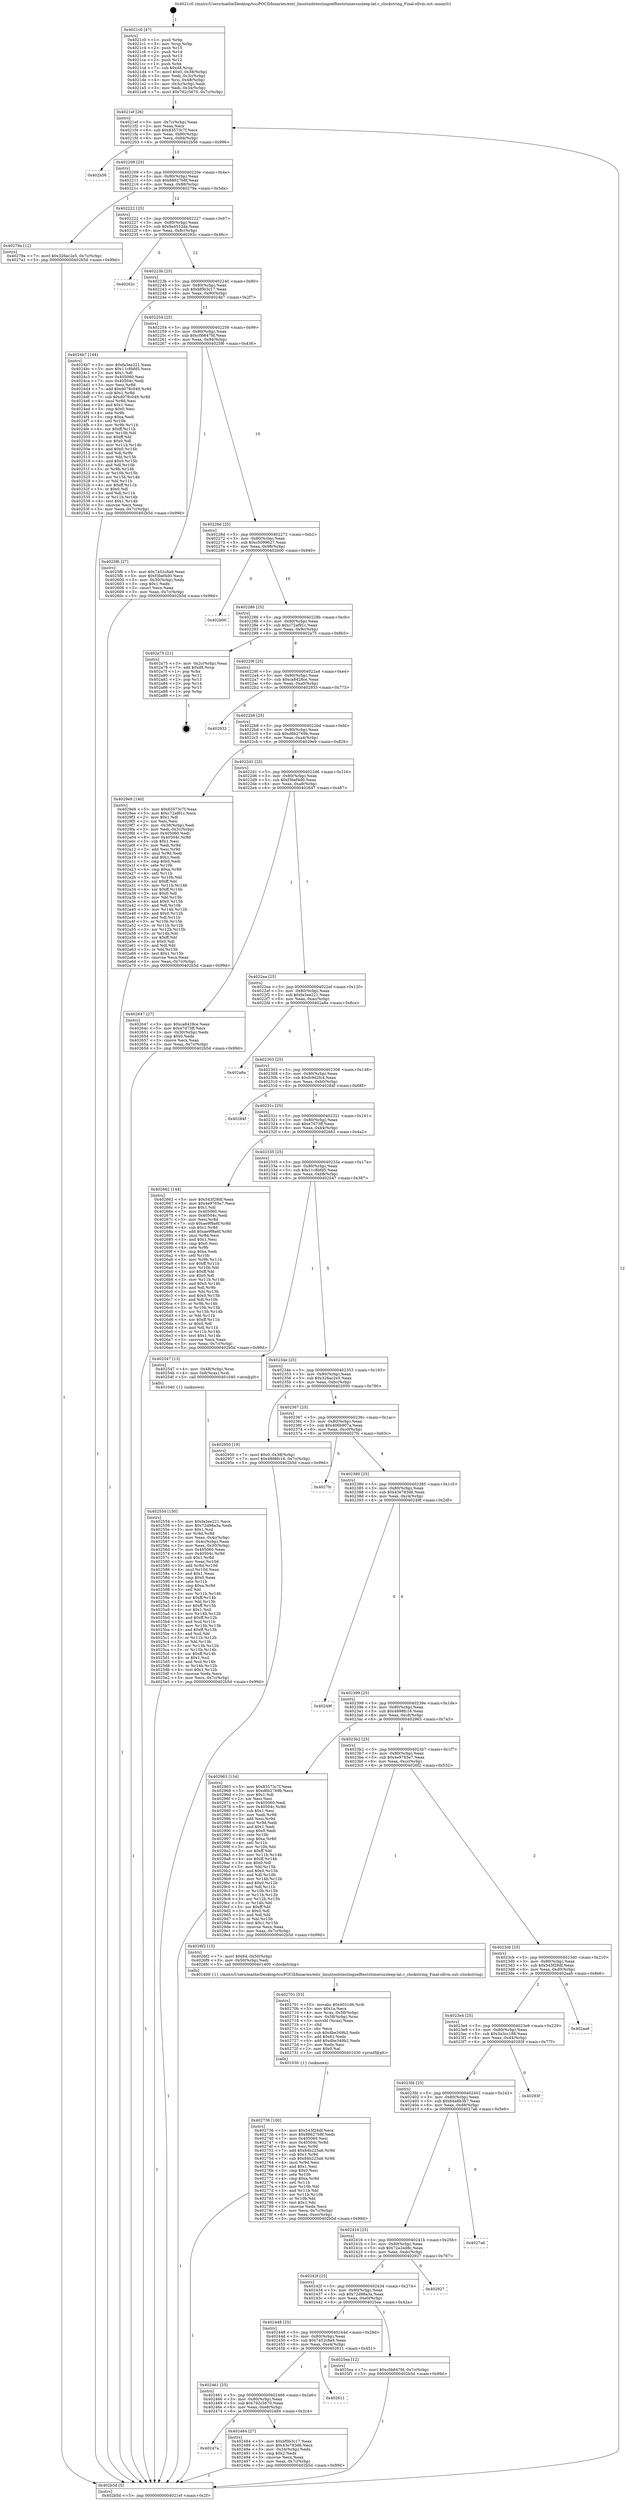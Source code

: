 digraph "0x4021c0" {
  label = "0x4021c0 (/mnt/c/Users/mathe/Desktop/tcc/POCII/binaries/extr_linuxtoolstestingselfteststimersnsleep-lat.c_clockstring_Final-ollvm.out::main(0))"
  labelloc = "t"
  node[shape=record]

  Entry [label="",width=0.3,height=0.3,shape=circle,fillcolor=black,style=filled]
  "0x4021ef" [label="{
     0x4021ef [26]\l
     | [instrs]\l
     &nbsp;&nbsp;0x4021ef \<+3\>: mov -0x7c(%rbp),%eax\l
     &nbsp;&nbsp;0x4021f2 \<+2\>: mov %eax,%ecx\l
     &nbsp;&nbsp;0x4021f4 \<+6\>: sub $0x83573c7f,%ecx\l
     &nbsp;&nbsp;0x4021fa \<+3\>: mov %eax,-0x80(%rbp)\l
     &nbsp;&nbsp;0x4021fd \<+6\>: mov %ecx,-0x84(%rbp)\l
     &nbsp;&nbsp;0x402203 \<+6\>: je 0000000000402b56 \<main+0x996\>\l
  }"]
  "0x402b56" [label="{
     0x402b56\l
  }", style=dashed]
  "0x402209" [label="{
     0x402209 [25]\l
     | [instrs]\l
     &nbsp;&nbsp;0x402209 \<+5\>: jmp 000000000040220e \<main+0x4e\>\l
     &nbsp;&nbsp;0x40220e \<+3\>: mov -0x80(%rbp),%eax\l
     &nbsp;&nbsp;0x402211 \<+5\>: sub $0x88627b8f,%eax\l
     &nbsp;&nbsp;0x402216 \<+6\>: mov %eax,-0x88(%rbp)\l
     &nbsp;&nbsp;0x40221c \<+6\>: je 000000000040279a \<main+0x5da\>\l
  }"]
  Exit [label="",width=0.3,height=0.3,shape=circle,fillcolor=black,style=filled,peripheries=2]
  "0x40279a" [label="{
     0x40279a [12]\l
     | [instrs]\l
     &nbsp;&nbsp;0x40279a \<+7\>: movl $0x326ac2e5,-0x7c(%rbp)\l
     &nbsp;&nbsp;0x4027a1 \<+5\>: jmp 0000000000402b5d \<main+0x99d\>\l
  }"]
  "0x402222" [label="{
     0x402222 [25]\l
     | [instrs]\l
     &nbsp;&nbsp;0x402222 \<+5\>: jmp 0000000000402227 \<main+0x67\>\l
     &nbsp;&nbsp;0x402227 \<+3\>: mov -0x80(%rbp),%eax\l
     &nbsp;&nbsp;0x40222a \<+5\>: sub $0x9a4552da,%eax\l
     &nbsp;&nbsp;0x40222f \<+6\>: mov %eax,-0x8c(%rbp)\l
     &nbsp;&nbsp;0x402235 \<+6\>: je 000000000040262c \<main+0x46c\>\l
  }"]
  "0x402736" [label="{
     0x402736 [100]\l
     | [instrs]\l
     &nbsp;&nbsp;0x402736 \<+5\>: mov $0x543f28df,%ecx\l
     &nbsp;&nbsp;0x40273b \<+5\>: mov $0x88627b8f,%edx\l
     &nbsp;&nbsp;0x402740 \<+7\>: mov 0x405060,%esi\l
     &nbsp;&nbsp;0x402747 \<+8\>: mov 0x40504c,%r8d\l
     &nbsp;&nbsp;0x40274f \<+3\>: mov %esi,%r9d\l
     &nbsp;&nbsp;0x402752 \<+7\>: add $0x84b225a6,%r9d\l
     &nbsp;&nbsp;0x402759 \<+4\>: sub $0x1,%r9d\l
     &nbsp;&nbsp;0x40275d \<+7\>: sub $0x84b225a6,%r9d\l
     &nbsp;&nbsp;0x402764 \<+4\>: imul %r9d,%esi\l
     &nbsp;&nbsp;0x402768 \<+3\>: and $0x1,%esi\l
     &nbsp;&nbsp;0x40276b \<+3\>: cmp $0x0,%esi\l
     &nbsp;&nbsp;0x40276e \<+4\>: sete %r10b\l
     &nbsp;&nbsp;0x402772 \<+4\>: cmp $0xa,%r8d\l
     &nbsp;&nbsp;0x402776 \<+4\>: setl %r11b\l
     &nbsp;&nbsp;0x40277a \<+3\>: mov %r10b,%bl\l
     &nbsp;&nbsp;0x40277d \<+3\>: and %r11b,%bl\l
     &nbsp;&nbsp;0x402780 \<+3\>: xor %r11b,%r10b\l
     &nbsp;&nbsp;0x402783 \<+3\>: or %r10b,%bl\l
     &nbsp;&nbsp;0x402786 \<+3\>: test $0x1,%bl\l
     &nbsp;&nbsp;0x402789 \<+3\>: cmovne %edx,%ecx\l
     &nbsp;&nbsp;0x40278c \<+3\>: mov %ecx,-0x7c(%rbp)\l
     &nbsp;&nbsp;0x40278f \<+6\>: mov %eax,-0xec(%rbp)\l
     &nbsp;&nbsp;0x402795 \<+5\>: jmp 0000000000402b5d \<main+0x99d\>\l
  }"]
  "0x40262c" [label="{
     0x40262c\l
  }", style=dashed]
  "0x40223b" [label="{
     0x40223b [25]\l
     | [instrs]\l
     &nbsp;&nbsp;0x40223b \<+5\>: jmp 0000000000402240 \<main+0x80\>\l
     &nbsp;&nbsp;0x402240 \<+3\>: mov -0x80(%rbp),%eax\l
     &nbsp;&nbsp;0x402243 \<+5\>: sub $0xbf0b3c17,%eax\l
     &nbsp;&nbsp;0x402248 \<+6\>: mov %eax,-0x90(%rbp)\l
     &nbsp;&nbsp;0x40224e \<+6\>: je 00000000004024b7 \<main+0x2f7\>\l
  }"]
  "0x402701" [label="{
     0x402701 [53]\l
     | [instrs]\l
     &nbsp;&nbsp;0x402701 \<+10\>: movabs $0x4031d6,%rdi\l
     &nbsp;&nbsp;0x40270b \<+5\>: mov $0x1a,%ecx\l
     &nbsp;&nbsp;0x402710 \<+4\>: mov %rax,-0x58(%rbp)\l
     &nbsp;&nbsp;0x402714 \<+4\>: mov -0x58(%rbp),%rax\l
     &nbsp;&nbsp;0x402718 \<+3\>: movsbl (%rax),%eax\l
     &nbsp;&nbsp;0x40271b \<+1\>: cltd\l
     &nbsp;&nbsp;0x40271c \<+2\>: idiv %ecx\l
     &nbsp;&nbsp;0x40271e \<+6\>: sub $0xdbe349b2,%edx\l
     &nbsp;&nbsp;0x402724 \<+3\>: add $0x61,%edx\l
     &nbsp;&nbsp;0x402727 \<+6\>: add $0xdbe349b2,%edx\l
     &nbsp;&nbsp;0x40272d \<+2\>: mov %edx,%esi\l
     &nbsp;&nbsp;0x40272f \<+2\>: mov $0x0,%al\l
     &nbsp;&nbsp;0x402731 \<+5\>: call 0000000000401030 \<printf@plt\>\l
     | [calls]\l
     &nbsp;&nbsp;0x401030 \{1\} (unknown)\l
  }"]
  "0x4024b7" [label="{
     0x4024b7 [144]\l
     | [instrs]\l
     &nbsp;&nbsp;0x4024b7 \<+5\>: mov $0xfa3ee221,%eax\l
     &nbsp;&nbsp;0x4024bc \<+5\>: mov $0x11c8bfd5,%ecx\l
     &nbsp;&nbsp;0x4024c1 \<+2\>: mov $0x1,%dl\l
     &nbsp;&nbsp;0x4024c3 \<+7\>: mov 0x405060,%esi\l
     &nbsp;&nbsp;0x4024ca \<+7\>: mov 0x40504c,%edi\l
     &nbsp;&nbsp;0x4024d1 \<+3\>: mov %esi,%r8d\l
     &nbsp;&nbsp;0x4024d4 \<+7\>: add $0xd078c049,%r8d\l
     &nbsp;&nbsp;0x4024db \<+4\>: sub $0x1,%r8d\l
     &nbsp;&nbsp;0x4024df \<+7\>: sub $0xd078c049,%r8d\l
     &nbsp;&nbsp;0x4024e6 \<+4\>: imul %r8d,%esi\l
     &nbsp;&nbsp;0x4024ea \<+3\>: and $0x1,%esi\l
     &nbsp;&nbsp;0x4024ed \<+3\>: cmp $0x0,%esi\l
     &nbsp;&nbsp;0x4024f0 \<+4\>: sete %r9b\l
     &nbsp;&nbsp;0x4024f4 \<+3\>: cmp $0xa,%edi\l
     &nbsp;&nbsp;0x4024f7 \<+4\>: setl %r10b\l
     &nbsp;&nbsp;0x4024fb \<+3\>: mov %r9b,%r11b\l
     &nbsp;&nbsp;0x4024fe \<+4\>: xor $0xff,%r11b\l
     &nbsp;&nbsp;0x402502 \<+3\>: mov %r10b,%bl\l
     &nbsp;&nbsp;0x402505 \<+3\>: xor $0xff,%bl\l
     &nbsp;&nbsp;0x402508 \<+3\>: xor $0x0,%dl\l
     &nbsp;&nbsp;0x40250b \<+3\>: mov %r11b,%r14b\l
     &nbsp;&nbsp;0x40250e \<+4\>: and $0x0,%r14b\l
     &nbsp;&nbsp;0x402512 \<+3\>: and %dl,%r9b\l
     &nbsp;&nbsp;0x402515 \<+3\>: mov %bl,%r15b\l
     &nbsp;&nbsp;0x402518 \<+4\>: and $0x0,%r15b\l
     &nbsp;&nbsp;0x40251c \<+3\>: and %dl,%r10b\l
     &nbsp;&nbsp;0x40251f \<+3\>: or %r9b,%r14b\l
     &nbsp;&nbsp;0x402522 \<+3\>: or %r10b,%r15b\l
     &nbsp;&nbsp;0x402525 \<+3\>: xor %r15b,%r14b\l
     &nbsp;&nbsp;0x402528 \<+3\>: or %bl,%r11b\l
     &nbsp;&nbsp;0x40252b \<+4\>: xor $0xff,%r11b\l
     &nbsp;&nbsp;0x40252f \<+3\>: or $0x0,%dl\l
     &nbsp;&nbsp;0x402532 \<+3\>: and %dl,%r11b\l
     &nbsp;&nbsp;0x402535 \<+3\>: or %r11b,%r14b\l
     &nbsp;&nbsp;0x402538 \<+4\>: test $0x1,%r14b\l
     &nbsp;&nbsp;0x40253c \<+3\>: cmovne %ecx,%eax\l
     &nbsp;&nbsp;0x40253f \<+3\>: mov %eax,-0x7c(%rbp)\l
     &nbsp;&nbsp;0x402542 \<+5\>: jmp 0000000000402b5d \<main+0x99d\>\l
  }"]
  "0x402254" [label="{
     0x402254 [25]\l
     | [instrs]\l
     &nbsp;&nbsp;0x402254 \<+5\>: jmp 0000000000402259 \<main+0x99\>\l
     &nbsp;&nbsp;0x402259 \<+3\>: mov -0x80(%rbp),%eax\l
     &nbsp;&nbsp;0x40225c \<+5\>: sub $0xc0b647fd,%eax\l
     &nbsp;&nbsp;0x402261 \<+6\>: mov %eax,-0x94(%rbp)\l
     &nbsp;&nbsp;0x402267 \<+6\>: je 00000000004025f6 \<main+0x436\>\l
  }"]
  "0x402554" [label="{
     0x402554 [150]\l
     | [instrs]\l
     &nbsp;&nbsp;0x402554 \<+5\>: mov $0xfa3ee221,%ecx\l
     &nbsp;&nbsp;0x402559 \<+5\>: mov $0x72d98a3a,%edx\l
     &nbsp;&nbsp;0x40255e \<+3\>: mov $0x1,%sil\l
     &nbsp;&nbsp;0x402561 \<+3\>: xor %r8d,%r8d\l
     &nbsp;&nbsp;0x402564 \<+3\>: mov %eax,-0x4c(%rbp)\l
     &nbsp;&nbsp;0x402567 \<+3\>: mov -0x4c(%rbp),%eax\l
     &nbsp;&nbsp;0x40256a \<+3\>: mov %eax,-0x30(%rbp)\l
     &nbsp;&nbsp;0x40256d \<+7\>: mov 0x405060,%eax\l
     &nbsp;&nbsp;0x402574 \<+8\>: mov 0x40504c,%r9d\l
     &nbsp;&nbsp;0x40257c \<+4\>: sub $0x1,%r8d\l
     &nbsp;&nbsp;0x402580 \<+3\>: mov %eax,%r10d\l
     &nbsp;&nbsp;0x402583 \<+3\>: add %r8d,%r10d\l
     &nbsp;&nbsp;0x402586 \<+4\>: imul %r10d,%eax\l
     &nbsp;&nbsp;0x40258a \<+3\>: and $0x1,%eax\l
     &nbsp;&nbsp;0x40258d \<+3\>: cmp $0x0,%eax\l
     &nbsp;&nbsp;0x402590 \<+4\>: sete %r11b\l
     &nbsp;&nbsp;0x402594 \<+4\>: cmp $0xa,%r9d\l
     &nbsp;&nbsp;0x402598 \<+3\>: setl %bl\l
     &nbsp;&nbsp;0x40259b \<+3\>: mov %r11b,%r14b\l
     &nbsp;&nbsp;0x40259e \<+4\>: xor $0xff,%r14b\l
     &nbsp;&nbsp;0x4025a2 \<+3\>: mov %bl,%r15b\l
     &nbsp;&nbsp;0x4025a5 \<+4\>: xor $0xff,%r15b\l
     &nbsp;&nbsp;0x4025a9 \<+4\>: xor $0x1,%sil\l
     &nbsp;&nbsp;0x4025ad \<+3\>: mov %r14b,%r12b\l
     &nbsp;&nbsp;0x4025b0 \<+4\>: and $0xff,%r12b\l
     &nbsp;&nbsp;0x4025b4 \<+3\>: and %sil,%r11b\l
     &nbsp;&nbsp;0x4025b7 \<+3\>: mov %r15b,%r13b\l
     &nbsp;&nbsp;0x4025ba \<+4\>: and $0xff,%r13b\l
     &nbsp;&nbsp;0x4025be \<+3\>: and %sil,%bl\l
     &nbsp;&nbsp;0x4025c1 \<+3\>: or %r11b,%r12b\l
     &nbsp;&nbsp;0x4025c4 \<+3\>: or %bl,%r13b\l
     &nbsp;&nbsp;0x4025c7 \<+3\>: xor %r13b,%r12b\l
     &nbsp;&nbsp;0x4025ca \<+3\>: or %r15b,%r14b\l
     &nbsp;&nbsp;0x4025cd \<+4\>: xor $0xff,%r14b\l
     &nbsp;&nbsp;0x4025d1 \<+4\>: or $0x1,%sil\l
     &nbsp;&nbsp;0x4025d5 \<+3\>: and %sil,%r14b\l
     &nbsp;&nbsp;0x4025d8 \<+3\>: or %r14b,%r12b\l
     &nbsp;&nbsp;0x4025db \<+4\>: test $0x1,%r12b\l
     &nbsp;&nbsp;0x4025df \<+3\>: cmovne %edx,%ecx\l
     &nbsp;&nbsp;0x4025e2 \<+3\>: mov %ecx,-0x7c(%rbp)\l
     &nbsp;&nbsp;0x4025e5 \<+5\>: jmp 0000000000402b5d \<main+0x99d\>\l
  }"]
  "0x4025f6" [label="{
     0x4025f6 [27]\l
     | [instrs]\l
     &nbsp;&nbsp;0x4025f6 \<+5\>: mov $0x7452c8a9,%eax\l
     &nbsp;&nbsp;0x4025fb \<+5\>: mov $0xf3bef4d0,%ecx\l
     &nbsp;&nbsp;0x402600 \<+3\>: mov -0x30(%rbp),%edx\l
     &nbsp;&nbsp;0x402603 \<+3\>: cmp $0x1,%edx\l
     &nbsp;&nbsp;0x402606 \<+3\>: cmovl %ecx,%eax\l
     &nbsp;&nbsp;0x402609 \<+3\>: mov %eax,-0x7c(%rbp)\l
     &nbsp;&nbsp;0x40260c \<+5\>: jmp 0000000000402b5d \<main+0x99d\>\l
  }"]
  "0x40226d" [label="{
     0x40226d [25]\l
     | [instrs]\l
     &nbsp;&nbsp;0x40226d \<+5\>: jmp 0000000000402272 \<main+0xb2\>\l
     &nbsp;&nbsp;0x402272 \<+3\>: mov -0x80(%rbp),%eax\l
     &nbsp;&nbsp;0x402275 \<+5\>: sub $0xc5099627,%eax\l
     &nbsp;&nbsp;0x40227a \<+6\>: mov %eax,-0x98(%rbp)\l
     &nbsp;&nbsp;0x402280 \<+6\>: je 0000000000402b00 \<main+0x940\>\l
  }"]
  "0x4021c0" [label="{
     0x4021c0 [47]\l
     | [instrs]\l
     &nbsp;&nbsp;0x4021c0 \<+1\>: push %rbp\l
     &nbsp;&nbsp;0x4021c1 \<+3\>: mov %rsp,%rbp\l
     &nbsp;&nbsp;0x4021c4 \<+2\>: push %r15\l
     &nbsp;&nbsp;0x4021c6 \<+2\>: push %r14\l
     &nbsp;&nbsp;0x4021c8 \<+2\>: push %r13\l
     &nbsp;&nbsp;0x4021ca \<+2\>: push %r12\l
     &nbsp;&nbsp;0x4021cc \<+1\>: push %rbx\l
     &nbsp;&nbsp;0x4021cd \<+7\>: sub $0xd8,%rsp\l
     &nbsp;&nbsp;0x4021d4 \<+7\>: movl $0x0,-0x38(%rbp)\l
     &nbsp;&nbsp;0x4021db \<+3\>: mov %edi,-0x3c(%rbp)\l
     &nbsp;&nbsp;0x4021de \<+4\>: mov %rsi,-0x48(%rbp)\l
     &nbsp;&nbsp;0x4021e2 \<+3\>: mov -0x3c(%rbp),%edi\l
     &nbsp;&nbsp;0x4021e5 \<+3\>: mov %edi,-0x34(%rbp)\l
     &nbsp;&nbsp;0x4021e8 \<+7\>: movl $0x792c5670,-0x7c(%rbp)\l
  }"]
  "0x402b00" [label="{
     0x402b00\l
  }", style=dashed]
  "0x402286" [label="{
     0x402286 [25]\l
     | [instrs]\l
     &nbsp;&nbsp;0x402286 \<+5\>: jmp 000000000040228b \<main+0xcb\>\l
     &nbsp;&nbsp;0x40228b \<+3\>: mov -0x80(%rbp),%eax\l
     &nbsp;&nbsp;0x40228e \<+5\>: sub $0xc72af91c,%eax\l
     &nbsp;&nbsp;0x402293 \<+6\>: mov %eax,-0x9c(%rbp)\l
     &nbsp;&nbsp;0x402299 \<+6\>: je 0000000000402a75 \<main+0x8b5\>\l
  }"]
  "0x402b5d" [label="{
     0x402b5d [5]\l
     | [instrs]\l
     &nbsp;&nbsp;0x402b5d \<+5\>: jmp 00000000004021ef \<main+0x2f\>\l
  }"]
  "0x402a75" [label="{
     0x402a75 [21]\l
     | [instrs]\l
     &nbsp;&nbsp;0x402a75 \<+3\>: mov -0x2c(%rbp),%eax\l
     &nbsp;&nbsp;0x402a78 \<+7\>: add $0xd8,%rsp\l
     &nbsp;&nbsp;0x402a7f \<+1\>: pop %rbx\l
     &nbsp;&nbsp;0x402a80 \<+2\>: pop %r12\l
     &nbsp;&nbsp;0x402a82 \<+2\>: pop %r13\l
     &nbsp;&nbsp;0x402a84 \<+2\>: pop %r14\l
     &nbsp;&nbsp;0x402a86 \<+2\>: pop %r15\l
     &nbsp;&nbsp;0x402a88 \<+1\>: pop %rbp\l
     &nbsp;&nbsp;0x402a89 \<+1\>: ret\l
  }"]
  "0x40229f" [label="{
     0x40229f [25]\l
     | [instrs]\l
     &nbsp;&nbsp;0x40229f \<+5\>: jmp 00000000004022a4 \<main+0xe4\>\l
     &nbsp;&nbsp;0x4022a4 \<+3\>: mov -0x80(%rbp),%eax\l
     &nbsp;&nbsp;0x4022a7 \<+5\>: sub $0xca8428ce,%eax\l
     &nbsp;&nbsp;0x4022ac \<+6\>: mov %eax,-0xa0(%rbp)\l
     &nbsp;&nbsp;0x4022b2 \<+6\>: je 0000000000402933 \<main+0x773\>\l
  }"]
  "0x40247a" [label="{
     0x40247a\l
  }", style=dashed]
  "0x402933" [label="{
     0x402933\l
  }", style=dashed]
  "0x4022b8" [label="{
     0x4022b8 [25]\l
     | [instrs]\l
     &nbsp;&nbsp;0x4022b8 \<+5\>: jmp 00000000004022bd \<main+0xfd\>\l
     &nbsp;&nbsp;0x4022bd \<+3\>: mov -0x80(%rbp),%eax\l
     &nbsp;&nbsp;0x4022c0 \<+5\>: sub $0xd6b2769b,%eax\l
     &nbsp;&nbsp;0x4022c5 \<+6\>: mov %eax,-0xa4(%rbp)\l
     &nbsp;&nbsp;0x4022cb \<+6\>: je 00000000004029e9 \<main+0x829\>\l
  }"]
  "0x402484" [label="{
     0x402484 [27]\l
     | [instrs]\l
     &nbsp;&nbsp;0x402484 \<+5\>: mov $0xbf0b3c17,%eax\l
     &nbsp;&nbsp;0x402489 \<+5\>: mov $0x43e783d6,%ecx\l
     &nbsp;&nbsp;0x40248e \<+3\>: mov -0x34(%rbp),%edx\l
     &nbsp;&nbsp;0x402491 \<+3\>: cmp $0x2,%edx\l
     &nbsp;&nbsp;0x402494 \<+3\>: cmovne %ecx,%eax\l
     &nbsp;&nbsp;0x402497 \<+3\>: mov %eax,-0x7c(%rbp)\l
     &nbsp;&nbsp;0x40249a \<+5\>: jmp 0000000000402b5d \<main+0x99d\>\l
  }"]
  "0x4029e9" [label="{
     0x4029e9 [140]\l
     | [instrs]\l
     &nbsp;&nbsp;0x4029e9 \<+5\>: mov $0x83573c7f,%eax\l
     &nbsp;&nbsp;0x4029ee \<+5\>: mov $0xc72af91c,%ecx\l
     &nbsp;&nbsp;0x4029f3 \<+2\>: mov $0x1,%dl\l
     &nbsp;&nbsp;0x4029f5 \<+2\>: xor %esi,%esi\l
     &nbsp;&nbsp;0x4029f7 \<+3\>: mov -0x38(%rbp),%edi\l
     &nbsp;&nbsp;0x4029fa \<+3\>: mov %edi,-0x2c(%rbp)\l
     &nbsp;&nbsp;0x4029fd \<+7\>: mov 0x405060,%edi\l
     &nbsp;&nbsp;0x402a04 \<+8\>: mov 0x40504c,%r8d\l
     &nbsp;&nbsp;0x402a0c \<+3\>: sub $0x1,%esi\l
     &nbsp;&nbsp;0x402a0f \<+3\>: mov %edi,%r9d\l
     &nbsp;&nbsp;0x402a12 \<+3\>: add %esi,%r9d\l
     &nbsp;&nbsp;0x402a15 \<+4\>: imul %r9d,%edi\l
     &nbsp;&nbsp;0x402a19 \<+3\>: and $0x1,%edi\l
     &nbsp;&nbsp;0x402a1c \<+3\>: cmp $0x0,%edi\l
     &nbsp;&nbsp;0x402a1f \<+4\>: sete %r10b\l
     &nbsp;&nbsp;0x402a23 \<+4\>: cmp $0xa,%r8d\l
     &nbsp;&nbsp;0x402a27 \<+4\>: setl %r11b\l
     &nbsp;&nbsp;0x402a2b \<+3\>: mov %r10b,%bl\l
     &nbsp;&nbsp;0x402a2e \<+3\>: xor $0xff,%bl\l
     &nbsp;&nbsp;0x402a31 \<+3\>: mov %r11b,%r14b\l
     &nbsp;&nbsp;0x402a34 \<+4\>: xor $0xff,%r14b\l
     &nbsp;&nbsp;0x402a38 \<+3\>: xor $0x0,%dl\l
     &nbsp;&nbsp;0x402a3b \<+3\>: mov %bl,%r15b\l
     &nbsp;&nbsp;0x402a3e \<+4\>: and $0x0,%r15b\l
     &nbsp;&nbsp;0x402a42 \<+3\>: and %dl,%r10b\l
     &nbsp;&nbsp;0x402a45 \<+3\>: mov %r14b,%r12b\l
     &nbsp;&nbsp;0x402a48 \<+4\>: and $0x0,%r12b\l
     &nbsp;&nbsp;0x402a4c \<+3\>: and %dl,%r11b\l
     &nbsp;&nbsp;0x402a4f \<+3\>: or %r10b,%r15b\l
     &nbsp;&nbsp;0x402a52 \<+3\>: or %r11b,%r12b\l
     &nbsp;&nbsp;0x402a55 \<+3\>: xor %r12b,%r15b\l
     &nbsp;&nbsp;0x402a58 \<+3\>: or %r14b,%bl\l
     &nbsp;&nbsp;0x402a5b \<+3\>: xor $0xff,%bl\l
     &nbsp;&nbsp;0x402a5e \<+3\>: or $0x0,%dl\l
     &nbsp;&nbsp;0x402a61 \<+2\>: and %dl,%bl\l
     &nbsp;&nbsp;0x402a63 \<+3\>: or %bl,%r15b\l
     &nbsp;&nbsp;0x402a66 \<+4\>: test $0x1,%r15b\l
     &nbsp;&nbsp;0x402a6a \<+3\>: cmovne %ecx,%eax\l
     &nbsp;&nbsp;0x402a6d \<+3\>: mov %eax,-0x7c(%rbp)\l
     &nbsp;&nbsp;0x402a70 \<+5\>: jmp 0000000000402b5d \<main+0x99d\>\l
  }"]
  "0x4022d1" [label="{
     0x4022d1 [25]\l
     | [instrs]\l
     &nbsp;&nbsp;0x4022d1 \<+5\>: jmp 00000000004022d6 \<main+0x116\>\l
     &nbsp;&nbsp;0x4022d6 \<+3\>: mov -0x80(%rbp),%eax\l
     &nbsp;&nbsp;0x4022d9 \<+5\>: sub $0xf3bef4d0,%eax\l
     &nbsp;&nbsp;0x4022de \<+6\>: mov %eax,-0xa8(%rbp)\l
     &nbsp;&nbsp;0x4022e4 \<+6\>: je 0000000000402647 \<main+0x487\>\l
  }"]
  "0x402461" [label="{
     0x402461 [25]\l
     | [instrs]\l
     &nbsp;&nbsp;0x402461 \<+5\>: jmp 0000000000402466 \<main+0x2a6\>\l
     &nbsp;&nbsp;0x402466 \<+3\>: mov -0x80(%rbp),%eax\l
     &nbsp;&nbsp;0x402469 \<+5\>: sub $0x792c5670,%eax\l
     &nbsp;&nbsp;0x40246e \<+6\>: mov %eax,-0xe8(%rbp)\l
     &nbsp;&nbsp;0x402474 \<+6\>: je 0000000000402484 \<main+0x2c4\>\l
  }"]
  "0x402647" [label="{
     0x402647 [27]\l
     | [instrs]\l
     &nbsp;&nbsp;0x402647 \<+5\>: mov $0xca8428ce,%eax\l
     &nbsp;&nbsp;0x40264c \<+5\>: mov $0xe7d73ff,%ecx\l
     &nbsp;&nbsp;0x402651 \<+3\>: mov -0x30(%rbp),%edx\l
     &nbsp;&nbsp;0x402654 \<+3\>: cmp $0x0,%edx\l
     &nbsp;&nbsp;0x402657 \<+3\>: cmove %ecx,%eax\l
     &nbsp;&nbsp;0x40265a \<+3\>: mov %eax,-0x7c(%rbp)\l
     &nbsp;&nbsp;0x40265d \<+5\>: jmp 0000000000402b5d \<main+0x99d\>\l
  }"]
  "0x4022ea" [label="{
     0x4022ea [25]\l
     | [instrs]\l
     &nbsp;&nbsp;0x4022ea \<+5\>: jmp 00000000004022ef \<main+0x12f\>\l
     &nbsp;&nbsp;0x4022ef \<+3\>: mov -0x80(%rbp),%eax\l
     &nbsp;&nbsp;0x4022f2 \<+5\>: sub $0xfa3ee221,%eax\l
     &nbsp;&nbsp;0x4022f7 \<+6\>: mov %eax,-0xac(%rbp)\l
     &nbsp;&nbsp;0x4022fd \<+6\>: je 0000000000402a8a \<main+0x8ca\>\l
  }"]
  "0x402611" [label="{
     0x402611\l
  }", style=dashed]
  "0x402a8a" [label="{
     0x402a8a\l
  }", style=dashed]
  "0x402303" [label="{
     0x402303 [25]\l
     | [instrs]\l
     &nbsp;&nbsp;0x402303 \<+5\>: jmp 0000000000402308 \<main+0x148\>\l
     &nbsp;&nbsp;0x402308 \<+3\>: mov -0x80(%rbp),%eax\l
     &nbsp;&nbsp;0x40230b \<+5\>: sub $0xfc9d2fc4,%eax\l
     &nbsp;&nbsp;0x402310 \<+6\>: mov %eax,-0xb0(%rbp)\l
     &nbsp;&nbsp;0x402316 \<+6\>: je 000000000040284f \<main+0x68f\>\l
  }"]
  "0x402448" [label="{
     0x402448 [25]\l
     | [instrs]\l
     &nbsp;&nbsp;0x402448 \<+5\>: jmp 000000000040244d \<main+0x28d\>\l
     &nbsp;&nbsp;0x40244d \<+3\>: mov -0x80(%rbp),%eax\l
     &nbsp;&nbsp;0x402450 \<+5\>: sub $0x7452c8a9,%eax\l
     &nbsp;&nbsp;0x402455 \<+6\>: mov %eax,-0xe4(%rbp)\l
     &nbsp;&nbsp;0x40245b \<+6\>: je 0000000000402611 \<main+0x451\>\l
  }"]
  "0x40284f" [label="{
     0x40284f\l
  }", style=dashed]
  "0x40231c" [label="{
     0x40231c [25]\l
     | [instrs]\l
     &nbsp;&nbsp;0x40231c \<+5\>: jmp 0000000000402321 \<main+0x161\>\l
     &nbsp;&nbsp;0x402321 \<+3\>: mov -0x80(%rbp),%eax\l
     &nbsp;&nbsp;0x402324 \<+5\>: sub $0xe7d73ff,%eax\l
     &nbsp;&nbsp;0x402329 \<+6\>: mov %eax,-0xb4(%rbp)\l
     &nbsp;&nbsp;0x40232f \<+6\>: je 0000000000402662 \<main+0x4a2\>\l
  }"]
  "0x4025ea" [label="{
     0x4025ea [12]\l
     | [instrs]\l
     &nbsp;&nbsp;0x4025ea \<+7\>: movl $0xc0b647fd,-0x7c(%rbp)\l
     &nbsp;&nbsp;0x4025f1 \<+5\>: jmp 0000000000402b5d \<main+0x99d\>\l
  }"]
  "0x402662" [label="{
     0x402662 [144]\l
     | [instrs]\l
     &nbsp;&nbsp;0x402662 \<+5\>: mov $0x543f28df,%eax\l
     &nbsp;&nbsp;0x402667 \<+5\>: mov $0x4e9765e7,%ecx\l
     &nbsp;&nbsp;0x40266c \<+2\>: mov $0x1,%dl\l
     &nbsp;&nbsp;0x40266e \<+7\>: mov 0x405060,%esi\l
     &nbsp;&nbsp;0x402675 \<+7\>: mov 0x40504c,%edi\l
     &nbsp;&nbsp;0x40267c \<+3\>: mov %esi,%r8d\l
     &nbsp;&nbsp;0x40267f \<+7\>: sub $0xae9f8a6f,%r8d\l
     &nbsp;&nbsp;0x402686 \<+4\>: sub $0x1,%r8d\l
     &nbsp;&nbsp;0x40268a \<+7\>: add $0xae9f8a6f,%r8d\l
     &nbsp;&nbsp;0x402691 \<+4\>: imul %r8d,%esi\l
     &nbsp;&nbsp;0x402695 \<+3\>: and $0x1,%esi\l
     &nbsp;&nbsp;0x402698 \<+3\>: cmp $0x0,%esi\l
     &nbsp;&nbsp;0x40269b \<+4\>: sete %r9b\l
     &nbsp;&nbsp;0x40269f \<+3\>: cmp $0xa,%edi\l
     &nbsp;&nbsp;0x4026a2 \<+4\>: setl %r10b\l
     &nbsp;&nbsp;0x4026a6 \<+3\>: mov %r9b,%r11b\l
     &nbsp;&nbsp;0x4026a9 \<+4\>: xor $0xff,%r11b\l
     &nbsp;&nbsp;0x4026ad \<+3\>: mov %r10b,%bl\l
     &nbsp;&nbsp;0x4026b0 \<+3\>: xor $0xff,%bl\l
     &nbsp;&nbsp;0x4026b3 \<+3\>: xor $0x0,%dl\l
     &nbsp;&nbsp;0x4026b6 \<+3\>: mov %r11b,%r14b\l
     &nbsp;&nbsp;0x4026b9 \<+4\>: and $0x0,%r14b\l
     &nbsp;&nbsp;0x4026bd \<+3\>: and %dl,%r9b\l
     &nbsp;&nbsp;0x4026c0 \<+3\>: mov %bl,%r15b\l
     &nbsp;&nbsp;0x4026c3 \<+4\>: and $0x0,%r15b\l
     &nbsp;&nbsp;0x4026c7 \<+3\>: and %dl,%r10b\l
     &nbsp;&nbsp;0x4026ca \<+3\>: or %r9b,%r14b\l
     &nbsp;&nbsp;0x4026cd \<+3\>: or %r10b,%r15b\l
     &nbsp;&nbsp;0x4026d0 \<+3\>: xor %r15b,%r14b\l
     &nbsp;&nbsp;0x4026d3 \<+3\>: or %bl,%r11b\l
     &nbsp;&nbsp;0x4026d6 \<+4\>: xor $0xff,%r11b\l
     &nbsp;&nbsp;0x4026da \<+3\>: or $0x0,%dl\l
     &nbsp;&nbsp;0x4026dd \<+3\>: and %dl,%r11b\l
     &nbsp;&nbsp;0x4026e0 \<+3\>: or %r11b,%r14b\l
     &nbsp;&nbsp;0x4026e3 \<+4\>: test $0x1,%r14b\l
     &nbsp;&nbsp;0x4026e7 \<+3\>: cmovne %ecx,%eax\l
     &nbsp;&nbsp;0x4026ea \<+3\>: mov %eax,-0x7c(%rbp)\l
     &nbsp;&nbsp;0x4026ed \<+5\>: jmp 0000000000402b5d \<main+0x99d\>\l
  }"]
  "0x402335" [label="{
     0x402335 [25]\l
     | [instrs]\l
     &nbsp;&nbsp;0x402335 \<+5\>: jmp 000000000040233a \<main+0x17a\>\l
     &nbsp;&nbsp;0x40233a \<+3\>: mov -0x80(%rbp),%eax\l
     &nbsp;&nbsp;0x40233d \<+5\>: sub $0x11c8bfd5,%eax\l
     &nbsp;&nbsp;0x402342 \<+6\>: mov %eax,-0xb8(%rbp)\l
     &nbsp;&nbsp;0x402348 \<+6\>: je 0000000000402547 \<main+0x387\>\l
  }"]
  "0x40242f" [label="{
     0x40242f [25]\l
     | [instrs]\l
     &nbsp;&nbsp;0x40242f \<+5\>: jmp 0000000000402434 \<main+0x274\>\l
     &nbsp;&nbsp;0x402434 \<+3\>: mov -0x80(%rbp),%eax\l
     &nbsp;&nbsp;0x402437 \<+5\>: sub $0x72d98a3a,%eax\l
     &nbsp;&nbsp;0x40243c \<+6\>: mov %eax,-0xe0(%rbp)\l
     &nbsp;&nbsp;0x402442 \<+6\>: je 00000000004025ea \<main+0x42a\>\l
  }"]
  "0x402547" [label="{
     0x402547 [13]\l
     | [instrs]\l
     &nbsp;&nbsp;0x402547 \<+4\>: mov -0x48(%rbp),%rax\l
     &nbsp;&nbsp;0x40254b \<+4\>: mov 0x8(%rax),%rdi\l
     &nbsp;&nbsp;0x40254f \<+5\>: call 0000000000401040 \<atoi@plt\>\l
     | [calls]\l
     &nbsp;&nbsp;0x401040 \{1\} (unknown)\l
  }"]
  "0x40234e" [label="{
     0x40234e [25]\l
     | [instrs]\l
     &nbsp;&nbsp;0x40234e \<+5\>: jmp 0000000000402353 \<main+0x193\>\l
     &nbsp;&nbsp;0x402353 \<+3\>: mov -0x80(%rbp),%eax\l
     &nbsp;&nbsp;0x402356 \<+5\>: sub $0x326ac2e5,%eax\l
     &nbsp;&nbsp;0x40235b \<+6\>: mov %eax,-0xbc(%rbp)\l
     &nbsp;&nbsp;0x402361 \<+6\>: je 0000000000402950 \<main+0x790\>\l
  }"]
  "0x402927" [label="{
     0x402927\l
  }", style=dashed]
  "0x402950" [label="{
     0x402950 [19]\l
     | [instrs]\l
     &nbsp;&nbsp;0x402950 \<+7\>: movl $0x0,-0x38(%rbp)\l
     &nbsp;&nbsp;0x402957 \<+7\>: movl $0x4898fc16,-0x7c(%rbp)\l
     &nbsp;&nbsp;0x40295e \<+5\>: jmp 0000000000402b5d \<main+0x99d\>\l
  }"]
  "0x402367" [label="{
     0x402367 [25]\l
     | [instrs]\l
     &nbsp;&nbsp;0x402367 \<+5\>: jmp 000000000040236c \<main+0x1ac\>\l
     &nbsp;&nbsp;0x40236c \<+3\>: mov -0x80(%rbp),%eax\l
     &nbsp;&nbsp;0x40236f \<+5\>: sub $0x406b907a,%eax\l
     &nbsp;&nbsp;0x402374 \<+6\>: mov %eax,-0xc0(%rbp)\l
     &nbsp;&nbsp;0x40237a \<+6\>: je 00000000004027fc \<main+0x63c\>\l
  }"]
  "0x402416" [label="{
     0x402416 [25]\l
     | [instrs]\l
     &nbsp;&nbsp;0x402416 \<+5\>: jmp 000000000040241b \<main+0x25b\>\l
     &nbsp;&nbsp;0x40241b \<+3\>: mov -0x80(%rbp),%eax\l
     &nbsp;&nbsp;0x40241e \<+5\>: sub $0x72a2ed8c,%eax\l
     &nbsp;&nbsp;0x402423 \<+6\>: mov %eax,-0xdc(%rbp)\l
     &nbsp;&nbsp;0x402429 \<+6\>: je 0000000000402927 \<main+0x767\>\l
  }"]
  "0x4027fc" [label="{
     0x4027fc\l
  }", style=dashed]
  "0x402380" [label="{
     0x402380 [25]\l
     | [instrs]\l
     &nbsp;&nbsp;0x402380 \<+5\>: jmp 0000000000402385 \<main+0x1c5\>\l
     &nbsp;&nbsp;0x402385 \<+3\>: mov -0x80(%rbp),%eax\l
     &nbsp;&nbsp;0x402388 \<+5\>: sub $0x43e783d6,%eax\l
     &nbsp;&nbsp;0x40238d \<+6\>: mov %eax,-0xc4(%rbp)\l
     &nbsp;&nbsp;0x402393 \<+6\>: je 000000000040249f \<main+0x2df\>\l
  }"]
  "0x4027a6" [label="{
     0x4027a6\l
  }", style=dashed]
  "0x40249f" [label="{
     0x40249f\l
  }", style=dashed]
  "0x402399" [label="{
     0x402399 [25]\l
     | [instrs]\l
     &nbsp;&nbsp;0x402399 \<+5\>: jmp 000000000040239e \<main+0x1de\>\l
     &nbsp;&nbsp;0x40239e \<+3\>: mov -0x80(%rbp),%eax\l
     &nbsp;&nbsp;0x4023a1 \<+5\>: sub $0x4898fc16,%eax\l
     &nbsp;&nbsp;0x4023a6 \<+6\>: mov %eax,-0xc8(%rbp)\l
     &nbsp;&nbsp;0x4023ac \<+6\>: je 0000000000402963 \<main+0x7a3\>\l
  }"]
  "0x4023fd" [label="{
     0x4023fd [25]\l
     | [instrs]\l
     &nbsp;&nbsp;0x4023fd \<+5\>: jmp 0000000000402402 \<main+0x242\>\l
     &nbsp;&nbsp;0x402402 \<+3\>: mov -0x80(%rbp),%eax\l
     &nbsp;&nbsp;0x402405 \<+5\>: sub $0x6da8b3b7,%eax\l
     &nbsp;&nbsp;0x40240a \<+6\>: mov %eax,-0xd8(%rbp)\l
     &nbsp;&nbsp;0x402410 \<+6\>: je 00000000004027a6 \<main+0x5e6\>\l
  }"]
  "0x402963" [label="{
     0x402963 [134]\l
     | [instrs]\l
     &nbsp;&nbsp;0x402963 \<+5\>: mov $0x83573c7f,%eax\l
     &nbsp;&nbsp;0x402968 \<+5\>: mov $0xd6b2769b,%ecx\l
     &nbsp;&nbsp;0x40296d \<+2\>: mov $0x1,%dl\l
     &nbsp;&nbsp;0x40296f \<+2\>: xor %esi,%esi\l
     &nbsp;&nbsp;0x402971 \<+7\>: mov 0x405060,%edi\l
     &nbsp;&nbsp;0x402978 \<+8\>: mov 0x40504c,%r8d\l
     &nbsp;&nbsp;0x402980 \<+3\>: sub $0x1,%esi\l
     &nbsp;&nbsp;0x402983 \<+3\>: mov %edi,%r9d\l
     &nbsp;&nbsp;0x402986 \<+3\>: add %esi,%r9d\l
     &nbsp;&nbsp;0x402989 \<+4\>: imul %r9d,%edi\l
     &nbsp;&nbsp;0x40298d \<+3\>: and $0x1,%edi\l
     &nbsp;&nbsp;0x402990 \<+3\>: cmp $0x0,%edi\l
     &nbsp;&nbsp;0x402993 \<+4\>: sete %r10b\l
     &nbsp;&nbsp;0x402997 \<+4\>: cmp $0xa,%r8d\l
     &nbsp;&nbsp;0x40299b \<+4\>: setl %r11b\l
     &nbsp;&nbsp;0x40299f \<+3\>: mov %r10b,%bl\l
     &nbsp;&nbsp;0x4029a2 \<+3\>: xor $0xff,%bl\l
     &nbsp;&nbsp;0x4029a5 \<+3\>: mov %r11b,%r14b\l
     &nbsp;&nbsp;0x4029a8 \<+4\>: xor $0xff,%r14b\l
     &nbsp;&nbsp;0x4029ac \<+3\>: xor $0x0,%dl\l
     &nbsp;&nbsp;0x4029af \<+3\>: mov %bl,%r15b\l
     &nbsp;&nbsp;0x4029b2 \<+4\>: and $0x0,%r15b\l
     &nbsp;&nbsp;0x4029b6 \<+3\>: and %dl,%r10b\l
     &nbsp;&nbsp;0x4029b9 \<+3\>: mov %r14b,%r12b\l
     &nbsp;&nbsp;0x4029bc \<+4\>: and $0x0,%r12b\l
     &nbsp;&nbsp;0x4029c0 \<+3\>: and %dl,%r11b\l
     &nbsp;&nbsp;0x4029c3 \<+3\>: or %r10b,%r15b\l
     &nbsp;&nbsp;0x4029c6 \<+3\>: or %r11b,%r12b\l
     &nbsp;&nbsp;0x4029c9 \<+3\>: xor %r12b,%r15b\l
     &nbsp;&nbsp;0x4029cc \<+3\>: or %r14b,%bl\l
     &nbsp;&nbsp;0x4029cf \<+3\>: xor $0xff,%bl\l
     &nbsp;&nbsp;0x4029d2 \<+3\>: or $0x0,%dl\l
     &nbsp;&nbsp;0x4029d5 \<+2\>: and %dl,%bl\l
     &nbsp;&nbsp;0x4029d7 \<+3\>: or %bl,%r15b\l
     &nbsp;&nbsp;0x4029da \<+4\>: test $0x1,%r15b\l
     &nbsp;&nbsp;0x4029de \<+3\>: cmovne %ecx,%eax\l
     &nbsp;&nbsp;0x4029e1 \<+3\>: mov %eax,-0x7c(%rbp)\l
     &nbsp;&nbsp;0x4029e4 \<+5\>: jmp 0000000000402b5d \<main+0x99d\>\l
  }"]
  "0x4023b2" [label="{
     0x4023b2 [25]\l
     | [instrs]\l
     &nbsp;&nbsp;0x4023b2 \<+5\>: jmp 00000000004023b7 \<main+0x1f7\>\l
     &nbsp;&nbsp;0x4023b7 \<+3\>: mov -0x80(%rbp),%eax\l
     &nbsp;&nbsp;0x4023ba \<+5\>: sub $0x4e9765e7,%eax\l
     &nbsp;&nbsp;0x4023bf \<+6\>: mov %eax,-0xcc(%rbp)\l
     &nbsp;&nbsp;0x4023c5 \<+6\>: je 00000000004026f2 \<main+0x532\>\l
  }"]
  "0x40293f" [label="{
     0x40293f\l
  }", style=dashed]
  "0x4026f2" [label="{
     0x4026f2 [15]\l
     | [instrs]\l
     &nbsp;&nbsp;0x4026f2 \<+7\>: movl $0x64,-0x50(%rbp)\l
     &nbsp;&nbsp;0x4026f9 \<+3\>: mov -0x50(%rbp),%edi\l
     &nbsp;&nbsp;0x4026fc \<+5\>: call 0000000000401400 \<clockstring\>\l
     | [calls]\l
     &nbsp;&nbsp;0x401400 \{1\} (/mnt/c/Users/mathe/Desktop/tcc/POCII/binaries/extr_linuxtoolstestingselfteststimersnsleep-lat.c_clockstring_Final-ollvm.out::clockstring)\l
  }"]
  "0x4023cb" [label="{
     0x4023cb [25]\l
     | [instrs]\l
     &nbsp;&nbsp;0x4023cb \<+5\>: jmp 00000000004023d0 \<main+0x210\>\l
     &nbsp;&nbsp;0x4023d0 \<+3\>: mov -0x80(%rbp),%eax\l
     &nbsp;&nbsp;0x4023d3 \<+5\>: sub $0x543f28df,%eax\l
     &nbsp;&nbsp;0x4023d8 \<+6\>: mov %eax,-0xd0(%rbp)\l
     &nbsp;&nbsp;0x4023de \<+6\>: je 0000000000402aa6 \<main+0x8e6\>\l
  }"]
  "0x4023e4" [label="{
     0x4023e4 [25]\l
     | [instrs]\l
     &nbsp;&nbsp;0x4023e4 \<+5\>: jmp 00000000004023e9 \<main+0x229\>\l
     &nbsp;&nbsp;0x4023e9 \<+3\>: mov -0x80(%rbp),%eax\l
     &nbsp;&nbsp;0x4023ec \<+5\>: sub $0x5a3cc188,%eax\l
     &nbsp;&nbsp;0x4023f1 \<+6\>: mov %eax,-0xd4(%rbp)\l
     &nbsp;&nbsp;0x4023f7 \<+6\>: je 000000000040293f \<main+0x77f\>\l
  }"]
  "0x402aa6" [label="{
     0x402aa6\l
  }", style=dashed]
  Entry -> "0x4021c0" [label=" 1"]
  "0x4021ef" -> "0x402b56" [label=" 0"]
  "0x4021ef" -> "0x402209" [label=" 13"]
  "0x402a75" -> Exit [label=" 1"]
  "0x402209" -> "0x40279a" [label=" 1"]
  "0x402209" -> "0x402222" [label=" 12"]
  "0x4029e9" -> "0x402b5d" [label=" 1"]
  "0x402222" -> "0x40262c" [label=" 0"]
  "0x402222" -> "0x40223b" [label=" 12"]
  "0x402963" -> "0x402b5d" [label=" 1"]
  "0x40223b" -> "0x4024b7" [label=" 1"]
  "0x40223b" -> "0x402254" [label=" 11"]
  "0x402950" -> "0x402b5d" [label=" 1"]
  "0x402254" -> "0x4025f6" [label=" 1"]
  "0x402254" -> "0x40226d" [label=" 10"]
  "0x40279a" -> "0x402b5d" [label=" 1"]
  "0x40226d" -> "0x402b00" [label=" 0"]
  "0x40226d" -> "0x402286" [label=" 10"]
  "0x402736" -> "0x402b5d" [label=" 1"]
  "0x402286" -> "0x402a75" [label=" 1"]
  "0x402286" -> "0x40229f" [label=" 9"]
  "0x402701" -> "0x402736" [label=" 1"]
  "0x40229f" -> "0x402933" [label=" 0"]
  "0x40229f" -> "0x4022b8" [label=" 9"]
  "0x4026f2" -> "0x402701" [label=" 1"]
  "0x4022b8" -> "0x4029e9" [label=" 1"]
  "0x4022b8" -> "0x4022d1" [label=" 8"]
  "0x402662" -> "0x402b5d" [label=" 1"]
  "0x4022d1" -> "0x402647" [label=" 1"]
  "0x4022d1" -> "0x4022ea" [label=" 7"]
  "0x4025f6" -> "0x402b5d" [label=" 1"]
  "0x4022ea" -> "0x402a8a" [label=" 0"]
  "0x4022ea" -> "0x402303" [label=" 7"]
  "0x4025ea" -> "0x402b5d" [label=" 1"]
  "0x402303" -> "0x40284f" [label=" 0"]
  "0x402303" -> "0x40231c" [label=" 7"]
  "0x402547" -> "0x402554" [label=" 1"]
  "0x40231c" -> "0x402662" [label=" 1"]
  "0x40231c" -> "0x402335" [label=" 6"]
  "0x4024b7" -> "0x402b5d" [label=" 1"]
  "0x402335" -> "0x402547" [label=" 1"]
  "0x402335" -> "0x40234e" [label=" 5"]
  "0x4021c0" -> "0x4021ef" [label=" 1"]
  "0x40234e" -> "0x402950" [label=" 1"]
  "0x40234e" -> "0x402367" [label=" 4"]
  "0x402484" -> "0x402b5d" [label=" 1"]
  "0x402367" -> "0x4027fc" [label=" 0"]
  "0x402367" -> "0x402380" [label=" 4"]
  "0x402461" -> "0x402484" [label=" 1"]
  "0x402380" -> "0x40249f" [label=" 0"]
  "0x402380" -> "0x402399" [label=" 4"]
  "0x402647" -> "0x402b5d" [label=" 1"]
  "0x402399" -> "0x402963" [label=" 1"]
  "0x402399" -> "0x4023b2" [label=" 3"]
  "0x402448" -> "0x402611" [label=" 0"]
  "0x4023b2" -> "0x4026f2" [label=" 1"]
  "0x4023b2" -> "0x4023cb" [label=" 2"]
  "0x402554" -> "0x402b5d" [label=" 1"]
  "0x4023cb" -> "0x402aa6" [label=" 0"]
  "0x4023cb" -> "0x4023e4" [label=" 2"]
  "0x40242f" -> "0x402448" [label=" 1"]
  "0x4023e4" -> "0x40293f" [label=" 0"]
  "0x4023e4" -> "0x4023fd" [label=" 2"]
  "0x402448" -> "0x402461" [label=" 1"]
  "0x4023fd" -> "0x4027a6" [label=" 0"]
  "0x4023fd" -> "0x402416" [label=" 2"]
  "0x402461" -> "0x40247a" [label=" 0"]
  "0x402416" -> "0x402927" [label=" 0"]
  "0x402416" -> "0x40242f" [label=" 2"]
  "0x402b5d" -> "0x4021ef" [label=" 12"]
  "0x40242f" -> "0x4025ea" [label=" 1"]
}
